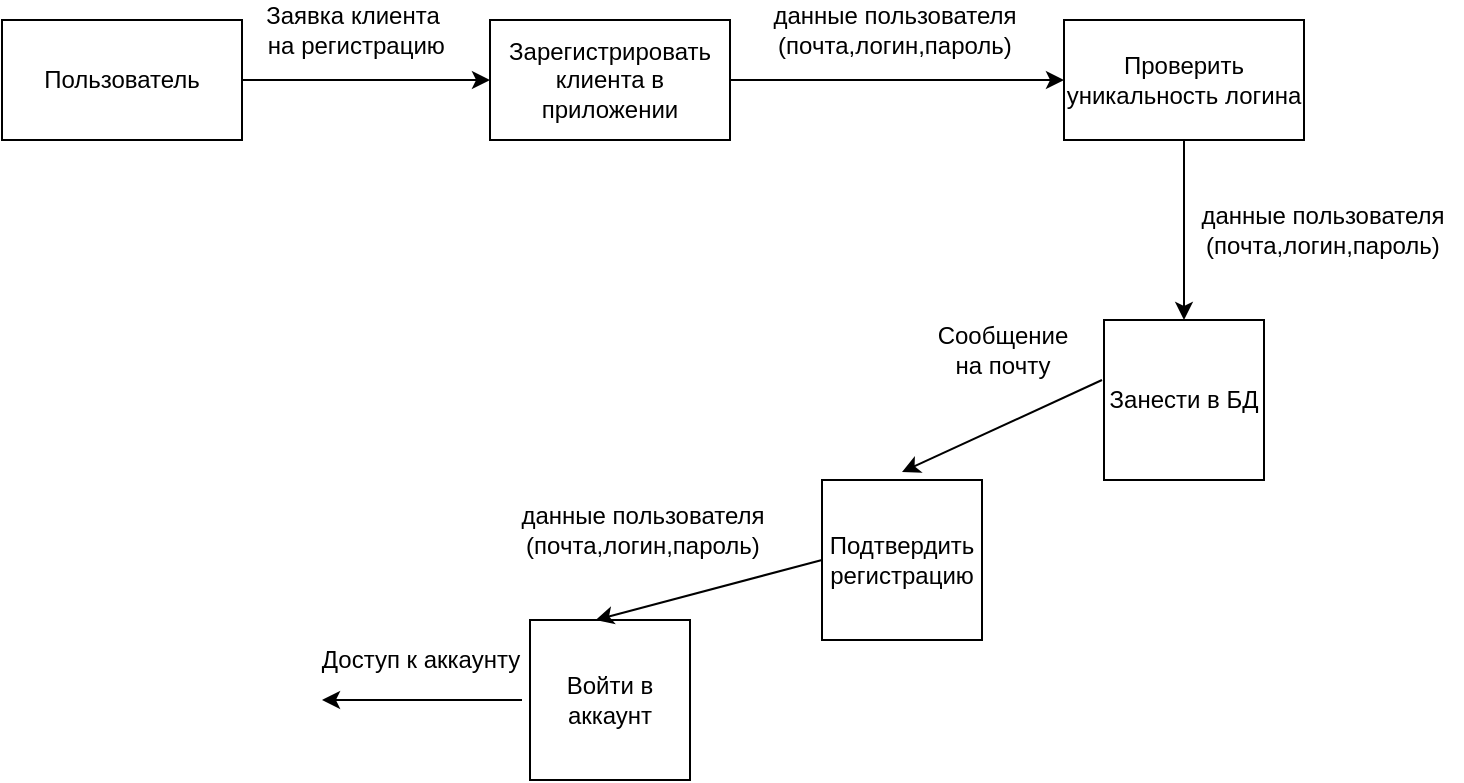 <mxfile version="12.7.4" type="device"><diagram id="e6Tv8n2rHT_agIfPcLW_" name="Page-1"><mxGraphModel dx="1038" dy="531" grid="1" gridSize="10" guides="1" tooltips="1" connect="1" arrows="1" fold="1" page="1" pageScale="1" pageWidth="827" pageHeight="1169" math="0" shadow="0"><root><mxCell id="0"/><mxCell id="1" parent="0"/><mxCell id="wZIAbnRsvMncOK2IhUdW-2" value="Проверить уникальность логина" style="rounded=0;whiteSpace=wrap;html=1;" vertex="1" parent="1"><mxGeometry x="641" y="100" width="120" height="60" as="geometry"/></mxCell><mxCell id="wZIAbnRsvMncOK2IhUdW-4" value="Зарегистрировать клиента в приложении" style="rounded=0;whiteSpace=wrap;html=1;" vertex="1" parent="1"><mxGeometry x="354" y="100" width="120" height="60" as="geometry"/></mxCell><mxCell id="wZIAbnRsvMncOK2IhUdW-7" value="" style="endArrow=classic;html=1;entryX=0;entryY=0.5;entryDx=0;entryDy=0;" edge="1" parent="1" target="wZIAbnRsvMncOK2IhUdW-4"><mxGeometry width="50" height="50" relative="1" as="geometry"><mxPoint x="230" y="130" as="sourcePoint"/><mxPoint x="120" y="320" as="targetPoint"/></mxGeometry></mxCell><mxCell id="wZIAbnRsvMncOK2IhUdW-8" value="Заявка клиента&lt;br&gt;&amp;nbsp;на регистрацию" style="text;html=1;align=center;verticalAlign=middle;resizable=0;points=[];autosize=1;" vertex="1" parent="1"><mxGeometry x="230" y="90" width="110" height="30" as="geometry"/></mxCell><mxCell id="wZIAbnRsvMncOK2IhUdW-10" value="" style="endArrow=classic;html=1;entryX=0;entryY=0.5;entryDx=0;entryDy=0;exitX=1;exitY=0.5;exitDx=0;exitDy=0;" edge="1" parent="1" source="wZIAbnRsvMncOK2IhUdW-4" target="wZIAbnRsvMncOK2IhUdW-2"><mxGeometry width="50" height="50" relative="1" as="geometry"><mxPoint x="480" y="150" as="sourcePoint"/><mxPoint x="530" y="100" as="targetPoint"/></mxGeometry></mxCell><mxCell id="wZIAbnRsvMncOK2IhUdW-11" value="данные пользователя&lt;br&gt;(почта,логин,пароль)" style="text;html=1;align=center;verticalAlign=middle;resizable=0;points=[];autosize=1;" vertex="1" parent="1"><mxGeometry x="486" y="90" width="140" height="30" as="geometry"/></mxCell><mxCell id="wZIAbnRsvMncOK2IhUdW-12" value="Подтвердить регистрацию" style="whiteSpace=wrap;html=1;aspect=fixed;" vertex="1" parent="1"><mxGeometry x="520" y="330" width="80" height="80" as="geometry"/></mxCell><mxCell id="wZIAbnRsvMncOK2IhUdW-13" value="" style="endArrow=classic;html=1;" edge="1" parent="1"><mxGeometry width="50" height="50" relative="1" as="geometry"><mxPoint x="660" y="280" as="sourcePoint"/><mxPoint x="560" y="326" as="targetPoint"/></mxGeometry></mxCell><mxCell id="wZIAbnRsvMncOK2IhUdW-14" value="Сообщение &lt;br&gt;на почту" style="text;html=1;align=center;verticalAlign=middle;resizable=0;points=[];autosize=1;" vertex="1" parent="1"><mxGeometry x="570" y="250" width="80" height="30" as="geometry"/></mxCell><mxCell id="wZIAbnRsvMncOK2IhUdW-15" value="Войти в аккаунт" style="whiteSpace=wrap;html=1;aspect=fixed;" vertex="1" parent="1"><mxGeometry x="374" y="400" width="80" height="80" as="geometry"/></mxCell><mxCell id="wZIAbnRsvMncOK2IhUdW-16" value="" style="endArrow=classic;html=1;exitX=0;exitY=0.5;exitDx=0;exitDy=0;entryX=0.41;entryY=0;entryDx=0;entryDy=0;entryPerimeter=0;" edge="1" parent="1" source="wZIAbnRsvMncOK2IhUdW-12" target="wZIAbnRsvMncOK2IhUdW-15"><mxGeometry width="50" height="50" relative="1" as="geometry"><mxPoint x="330" y="400" as="sourcePoint"/><mxPoint x="380" y="350" as="targetPoint"/></mxGeometry></mxCell><mxCell id="wZIAbnRsvMncOK2IhUdW-17" value="Занести в БД" style="whiteSpace=wrap;html=1;aspect=fixed;" vertex="1" parent="1"><mxGeometry x="661" y="250" width="80" height="80" as="geometry"/></mxCell><mxCell id="wZIAbnRsvMncOK2IhUdW-18" value="" style="endArrow=classic;html=1;exitX=0.5;exitY=1;exitDx=0;exitDy=0;entryX=0.5;entryY=0;entryDx=0;entryDy=0;" edge="1" parent="1" source="wZIAbnRsvMncOK2IhUdW-2" target="wZIAbnRsvMncOK2IhUdW-17"><mxGeometry width="50" height="50" relative="1" as="geometry"><mxPoint x="330" y="400" as="sourcePoint"/><mxPoint x="380" y="350" as="targetPoint"/></mxGeometry></mxCell><mxCell id="wZIAbnRsvMncOK2IhUdW-19" value="данные пользователя&lt;br&gt;(почта,логин,пароль)" style="text;html=1;align=center;verticalAlign=middle;resizable=0;points=[];autosize=1;" vertex="1" parent="1"><mxGeometry x="360" y="340" width="140" height="30" as="geometry"/></mxCell><mxCell id="wZIAbnRsvMncOK2IhUdW-20" value="" style="endArrow=classic;html=1;" edge="1" parent="1"><mxGeometry width="50" height="50" relative="1" as="geometry"><mxPoint x="370" y="440" as="sourcePoint"/><mxPoint x="270" y="440" as="targetPoint"/></mxGeometry></mxCell><mxCell id="wZIAbnRsvMncOK2IhUdW-21" value="Доступ к аккаунту" style="text;html=1;align=center;verticalAlign=middle;resizable=0;points=[];autosize=1;" vertex="1" parent="1"><mxGeometry x="264" y="410" width="110" height="20" as="geometry"/></mxCell><mxCell id="wZIAbnRsvMncOK2IhUdW-22" value="данные пользователя&lt;br&gt;(почта,логин,пароль)" style="text;html=1;align=center;verticalAlign=middle;resizable=0;points=[];autosize=1;" vertex="1" parent="1"><mxGeometry x="700" y="190" width="140" height="30" as="geometry"/></mxCell><mxCell id="wZIAbnRsvMncOK2IhUdW-23" value="Пользователь" style="rounded=0;whiteSpace=wrap;html=1;" vertex="1" parent="1"><mxGeometry x="110" y="100" width="120" height="60" as="geometry"/></mxCell></root></mxGraphModel></diagram></mxfile>